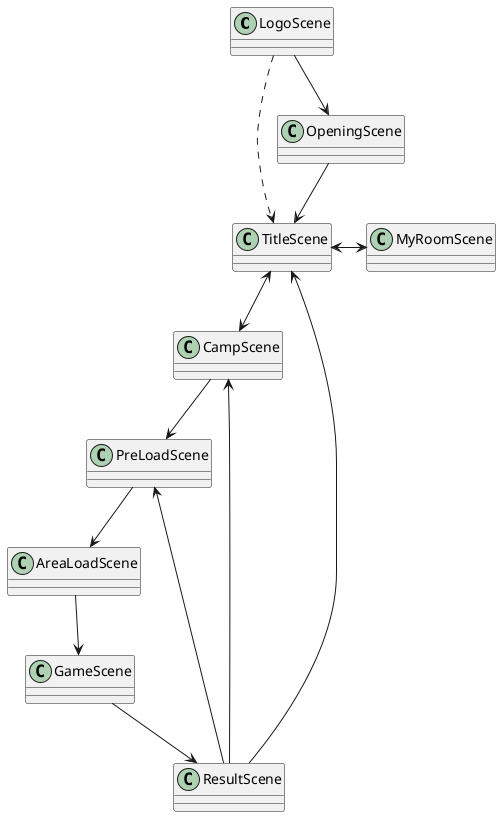 @startuml

class LogoScene
class OpeningScene
class TitleScene
class MyRoomScene
class CampScene
class PreLoadScene
class AreaLoadScene
class GameScene
class ResultScene

LogoScene --> OpeningScene
LogoScene .> TitleScene
OpeningScene --> TitleScene
TitleScene <-> MyRoomScene
TitleScene <--> CampScene
CampScene --> PreLoadScene
PreLoadScene --> AreaLoadScene
AreaLoadScene --> GameScene
GameScene --> ResultScene
ResultScene --> CampScene
ResultScene --> TitleScene
ResultScene --> PreLoadScene

@enduml
